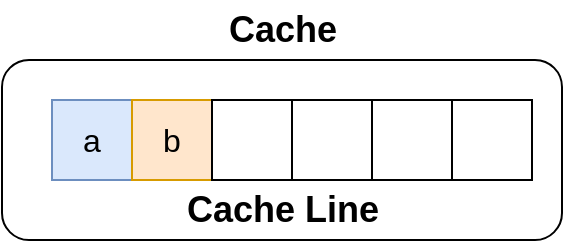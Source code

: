 <mxfile version="13.8.3" type="github">
  <diagram id="WN3kwZd_Za4_-YQvPpC3" name="Page-1">
    <mxGraphModel dx="1062" dy="689" grid="1" gridSize="10" guides="1" tooltips="1" connect="1" arrows="1" fold="1" page="1" pageScale="1" pageWidth="827" pageHeight="1169" math="0" shadow="0">
      <root>
        <mxCell id="0" />
        <mxCell id="1" parent="0" />
        <mxCell id="cOiHDkWNTqo47uG3WO5X-8" value="" style="rounded=1;whiteSpace=wrap;html=1;fontSize=18;" vertex="1" parent="1">
          <mxGeometry x="55" y="220" width="280" height="90" as="geometry" />
        </mxCell>
        <mxCell id="cOiHDkWNTqo47uG3WO5X-1" value="a" style="rounded=0;whiteSpace=wrap;html=1;fillColor=#dae8fc;strokeColor=#6c8ebf;fontSize=16;" vertex="1" parent="1">
          <mxGeometry x="80" y="240" width="40" height="40" as="geometry" />
        </mxCell>
        <mxCell id="cOiHDkWNTqo47uG3WO5X-2" value="b" style="rounded=0;whiteSpace=wrap;html=1;fillColor=#ffe6cc;strokeColor=#d79b00;fontSize=16;" vertex="1" parent="1">
          <mxGeometry x="120" y="240" width="40" height="40" as="geometry" />
        </mxCell>
        <mxCell id="cOiHDkWNTqo47uG3WO5X-3" value="" style="rounded=0;whiteSpace=wrap;html=1;" vertex="1" parent="1">
          <mxGeometry x="160" y="240" width="40" height="40" as="geometry" />
        </mxCell>
        <mxCell id="cOiHDkWNTqo47uG3WO5X-4" value="" style="rounded=0;whiteSpace=wrap;html=1;" vertex="1" parent="1">
          <mxGeometry x="200" y="240" width="40" height="40" as="geometry" />
        </mxCell>
        <mxCell id="cOiHDkWNTqo47uG3WO5X-5" value="" style="rounded=0;whiteSpace=wrap;html=1;" vertex="1" parent="1">
          <mxGeometry x="240" y="240" width="40" height="40" as="geometry" />
        </mxCell>
        <mxCell id="cOiHDkWNTqo47uG3WO5X-6" value="" style="rounded=0;whiteSpace=wrap;html=1;" vertex="1" parent="1">
          <mxGeometry x="280" y="240" width="40" height="40" as="geometry" />
        </mxCell>
        <mxCell id="cOiHDkWNTqo47uG3WO5X-7" value="Cache Line" style="text;html=1;align=center;verticalAlign=middle;resizable=0;points=[];autosize=1;fontSize=18;fontStyle=1" vertex="1" parent="1">
          <mxGeometry x="140" y="280" width="110" height="30" as="geometry" />
        </mxCell>
        <mxCell id="cOiHDkWNTqo47uG3WO5X-9" value="Cache" style="text;html=1;align=center;verticalAlign=middle;resizable=0;points=[];autosize=1;fontSize=18;fontStyle=1" vertex="1" parent="1">
          <mxGeometry x="160" y="190" width="70" height="30" as="geometry" />
        </mxCell>
      </root>
    </mxGraphModel>
  </diagram>
</mxfile>
